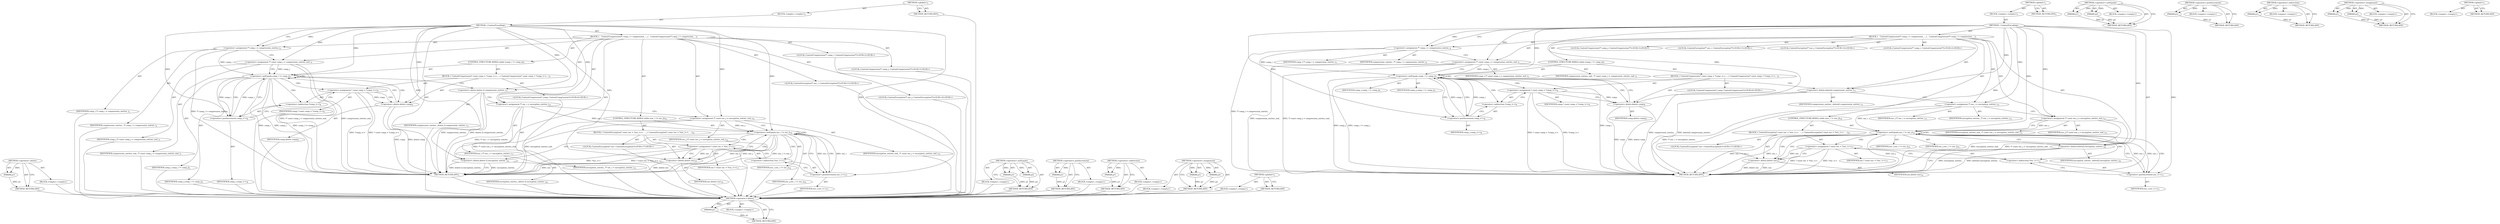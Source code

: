 digraph "&lt;global&gt;" {
vulnerable_97 [label=<(METHOD,&lt;operator&gt;.delete)>];
vulnerable_98 [label=<(PARAM,p1)>];
vulnerable_99 [label=<(BLOCK,&lt;empty&gt;,&lt;empty&gt;)>];
vulnerable_100 [label=<(METHOD_RETURN,ANY)>];
vulnerable_6 [label=<(METHOD,&lt;global&gt;)<SUB>1</SUB>>];
vulnerable_7 [label=<(BLOCK,&lt;empty&gt;,&lt;empty&gt;)<SUB>1</SUB>>];
vulnerable_8 [label=<(METHOD,~ContentEncoding)<SUB>1</SUB>>];
vulnerable_9 [label=<(BLOCK,{
   ContentCompression** comp_i = compression_...,{
   ContentCompression** comp_i = compression_...)<SUB>1</SUB>>];
vulnerable_10 [label="<(LOCAL,ContentCompression** comp_i: ContentCompression**)<SUB>2</SUB>>"];
vulnerable_11 [label=<(&lt;operator&gt;.assignment,** comp_i = compression_entries_)<SUB>2</SUB>>];
vulnerable_12 [label=<(IDENTIFIER,comp_i,** comp_i = compression_entries_)<SUB>2</SUB>>];
vulnerable_13 [label=<(IDENTIFIER,compression_entries_,** comp_i = compression_entries_)<SUB>2</SUB>>];
vulnerable_14 [label="<(LOCAL,ContentCompression** comp_j: ContentCompression**)<SUB>3</SUB>>"];
vulnerable_15 [label=<(&lt;operator&gt;.assignment,** const comp_j = compression_entries_end_)<SUB>3</SUB>>];
vulnerable_16 [label=<(IDENTIFIER,comp_j,** const comp_j = compression_entries_end_)<SUB>3</SUB>>];
vulnerable_17 [label=<(IDENTIFIER,compression_entries_end_,** const comp_j = compression_entries_end_)<SUB>3</SUB>>];
vulnerable_18 [label=<(CONTROL_STRUCTURE,WHILE,while (comp_i != comp_j))<SUB>5</SUB>>];
vulnerable_19 [label=<(&lt;operator&gt;.notEquals,comp_i != comp_j)<SUB>5</SUB>>];
vulnerable_20 [label=<(IDENTIFIER,comp_i,comp_i != comp_j)<SUB>5</SUB>>];
vulnerable_21 [label=<(IDENTIFIER,comp_j,comp_i != comp_j)<SUB>5</SUB>>];
vulnerable_22 [label=<(BLOCK,{
 ContentCompression* const comp = *comp_i++;
...,{
 ContentCompression* const comp = *comp_i++;
...)<SUB>5</SUB>>];
vulnerable_23 [label="<(LOCAL,ContentCompression* comp: ContentCompression*)<SUB>6</SUB>>"];
vulnerable_24 [label=<(&lt;operator&gt;.assignment,* const comp = *comp_i++)<SUB>6</SUB>>];
vulnerable_25 [label=<(IDENTIFIER,comp,* const comp = *comp_i++)<SUB>6</SUB>>];
vulnerable_26 [label=<(&lt;operator&gt;.indirection,*comp_i++)<SUB>6</SUB>>];
vulnerable_27 [label=<(&lt;operator&gt;.postIncrement,comp_i++)<SUB>6</SUB>>];
vulnerable_28 [label=<(IDENTIFIER,comp_i,comp_i++)<SUB>6</SUB>>];
vulnerable_29 [label=<(&lt;operator&gt;.delete,delete comp)<SUB>8</SUB>>];
vulnerable_30 [label=<(IDENTIFIER,comp,delete comp)<SUB>8</SUB>>];
vulnerable_31 [label=<(&lt;operator&gt;.delete,delete [] compression_entries_)<SUB>11</SUB>>];
vulnerable_32 [label=<(IDENTIFIER,compression_entries_,delete [] compression_entries_)<SUB>11</SUB>>];
vulnerable_33 [label="<(LOCAL,ContentEncryption** enc_i: ContentEncryption**)<SUB>13</SUB>>"];
vulnerable_34 [label=<(&lt;operator&gt;.assignment,** enc_i = encryption_entries_)<SUB>13</SUB>>];
vulnerable_35 [label=<(IDENTIFIER,enc_i,** enc_i = encryption_entries_)<SUB>13</SUB>>];
vulnerable_36 [label=<(IDENTIFIER,encryption_entries_,** enc_i = encryption_entries_)<SUB>13</SUB>>];
vulnerable_37 [label="<(LOCAL,ContentEncryption** enc_j: ContentEncryption**)<SUB>14</SUB>>"];
vulnerable_38 [label=<(&lt;operator&gt;.assignment,** const enc_j = encryption_entries_end_)<SUB>14</SUB>>];
vulnerable_39 [label=<(IDENTIFIER,enc_j,** const enc_j = encryption_entries_end_)<SUB>14</SUB>>];
vulnerable_40 [label=<(IDENTIFIER,encryption_entries_end_,** const enc_j = encryption_entries_end_)<SUB>14</SUB>>];
vulnerable_41 [label=<(CONTROL_STRUCTURE,WHILE,while (enc_i != enc_j))<SUB>16</SUB>>];
vulnerable_42 [label=<(&lt;operator&gt;.notEquals,enc_i != enc_j)<SUB>16</SUB>>];
vulnerable_43 [label=<(IDENTIFIER,enc_i,enc_i != enc_j)<SUB>16</SUB>>];
vulnerable_44 [label=<(IDENTIFIER,enc_j,enc_i != enc_j)<SUB>16</SUB>>];
vulnerable_45 [label=<(BLOCK,{
 ContentEncryption* const enc = *enc_i++;

  ...,{
 ContentEncryption* const enc = *enc_i++;

  ...)<SUB>16</SUB>>];
vulnerable_46 [label="<(LOCAL,ContentEncryption* enc: ContentEncryption*)<SUB>17</SUB>>"];
vulnerable_47 [label=<(&lt;operator&gt;.assignment,* const enc = *enc_i++)<SUB>17</SUB>>];
vulnerable_48 [label=<(IDENTIFIER,enc,* const enc = *enc_i++)<SUB>17</SUB>>];
vulnerable_49 [label=<(&lt;operator&gt;.indirection,*enc_i++)<SUB>17</SUB>>];
vulnerable_50 [label=<(&lt;operator&gt;.postIncrement,enc_i++)<SUB>17</SUB>>];
vulnerable_51 [label=<(IDENTIFIER,enc_i,enc_i++)<SUB>17</SUB>>];
vulnerable_52 [label=<(&lt;operator&gt;.delete,delete enc)<SUB>19</SUB>>];
vulnerable_53 [label=<(IDENTIFIER,enc,delete enc)<SUB>19</SUB>>];
vulnerable_54 [label=<(&lt;operator&gt;.delete,delete [] encryption_entries_)<SUB>22</SUB>>];
vulnerable_55 [label=<(IDENTIFIER,encryption_entries_,delete [] encryption_entries_)<SUB>22</SUB>>];
vulnerable_56 [label=<(METHOD_RETURN,ANY)<SUB>1</SUB>>];
vulnerable_58 [label=<(METHOD_RETURN,ANY)<SUB>1</SUB>>];
vulnerable_84 [label=<(METHOD,&lt;operator&gt;.notEquals)>];
vulnerable_85 [label=<(PARAM,p1)>];
vulnerable_86 [label=<(PARAM,p2)>];
vulnerable_87 [label=<(BLOCK,&lt;empty&gt;,&lt;empty&gt;)>];
vulnerable_88 [label=<(METHOD_RETURN,ANY)>];
vulnerable_93 [label=<(METHOD,&lt;operator&gt;.postIncrement)>];
vulnerable_94 [label=<(PARAM,p1)>];
vulnerable_95 [label=<(BLOCK,&lt;empty&gt;,&lt;empty&gt;)>];
vulnerable_96 [label=<(METHOD_RETURN,ANY)>];
vulnerable_89 [label=<(METHOD,&lt;operator&gt;.indirection)>];
vulnerable_90 [label=<(PARAM,p1)>];
vulnerable_91 [label=<(BLOCK,&lt;empty&gt;,&lt;empty&gt;)>];
vulnerable_92 [label=<(METHOD_RETURN,ANY)>];
vulnerable_79 [label=<(METHOD,&lt;operator&gt;.assignment)>];
vulnerable_80 [label=<(PARAM,p1)>];
vulnerable_81 [label=<(PARAM,p2)>];
vulnerable_82 [label=<(BLOCK,&lt;empty&gt;,&lt;empty&gt;)>];
vulnerable_83 [label=<(METHOD_RETURN,ANY)>];
vulnerable_73 [label=<(METHOD,&lt;global&gt;)<SUB>1</SUB>>];
vulnerable_74 [label=<(BLOCK,&lt;empty&gt;,&lt;empty&gt;)>];
vulnerable_75 [label=<(METHOD_RETURN,ANY)>];
fixed_97 [label=<(METHOD,&lt;operator&gt;.delete)>];
fixed_98 [label=<(PARAM,p1)>];
fixed_99 [label=<(BLOCK,&lt;empty&gt;,&lt;empty&gt;)>];
fixed_100 [label=<(METHOD_RETURN,ANY)>];
fixed_6 [label=<(METHOD,&lt;global&gt;)<SUB>1</SUB>>];
fixed_7 [label=<(BLOCK,&lt;empty&gt;,&lt;empty&gt;)<SUB>1</SUB>>];
fixed_8 [label=<(METHOD,~ContentEncoding)<SUB>1</SUB>>];
fixed_9 [label=<(BLOCK,{
   ContentCompression** comp_i = compression_...,{
   ContentCompression** comp_i = compression_...)<SUB>1</SUB>>];
fixed_10 [label="<(LOCAL,ContentCompression** comp_i: ContentCompression**)<SUB>2</SUB>>"];
fixed_11 [label=<(&lt;operator&gt;.assignment,** comp_i = compression_entries_)<SUB>2</SUB>>];
fixed_12 [label=<(IDENTIFIER,comp_i,** comp_i = compression_entries_)<SUB>2</SUB>>];
fixed_13 [label=<(IDENTIFIER,compression_entries_,** comp_i = compression_entries_)<SUB>2</SUB>>];
fixed_14 [label="<(LOCAL,ContentCompression** comp_j: ContentCompression**)<SUB>3</SUB>>"];
fixed_15 [label=<(&lt;operator&gt;.assignment,** const comp_j = compression_entries_end_)<SUB>3</SUB>>];
fixed_16 [label=<(IDENTIFIER,comp_j,** const comp_j = compression_entries_end_)<SUB>3</SUB>>];
fixed_17 [label=<(IDENTIFIER,compression_entries_end_,** const comp_j = compression_entries_end_)<SUB>3</SUB>>];
fixed_18 [label=<(CONTROL_STRUCTURE,WHILE,while (comp_i != comp_j))<SUB>5</SUB>>];
fixed_19 [label=<(&lt;operator&gt;.notEquals,comp_i != comp_j)<SUB>5</SUB>>];
fixed_20 [label=<(IDENTIFIER,comp_i,comp_i != comp_j)<SUB>5</SUB>>];
fixed_21 [label=<(IDENTIFIER,comp_j,comp_i != comp_j)<SUB>5</SUB>>];
fixed_22 [label=<(BLOCK,{
 ContentCompression* const comp = *comp_i++;
...,{
 ContentCompression* const comp = *comp_i++;
...)<SUB>5</SUB>>];
fixed_23 [label="<(LOCAL,ContentCompression* comp: ContentCompression*)<SUB>6</SUB>>"];
fixed_24 [label=<(&lt;operator&gt;.assignment,* const comp = *comp_i++)<SUB>6</SUB>>];
fixed_25 [label=<(IDENTIFIER,comp,* const comp = *comp_i++)<SUB>6</SUB>>];
fixed_26 [label=<(&lt;operator&gt;.indirection,*comp_i++)<SUB>6</SUB>>];
fixed_27 [label=<(&lt;operator&gt;.postIncrement,comp_i++)<SUB>6</SUB>>];
fixed_28 [label=<(IDENTIFIER,comp_i,comp_i++)<SUB>6</SUB>>];
fixed_29 [label=<(&lt;operator&gt;.delete,delete comp)<SUB>8</SUB>>];
fixed_30 [label=<(IDENTIFIER,comp,delete comp)<SUB>8</SUB>>];
fixed_31 [label=<(&lt;operator&gt;.delete,delete[] compression_entries_)<SUB>11</SUB>>];
fixed_32 [label=<(IDENTIFIER,compression_entries_,delete[] compression_entries_)<SUB>11</SUB>>];
fixed_33 [label="<(LOCAL,ContentEncryption** enc_i: ContentEncryption**)<SUB>13</SUB>>"];
fixed_34 [label=<(&lt;operator&gt;.assignment,** enc_i = encryption_entries_)<SUB>13</SUB>>];
fixed_35 [label=<(IDENTIFIER,enc_i,** enc_i = encryption_entries_)<SUB>13</SUB>>];
fixed_36 [label=<(IDENTIFIER,encryption_entries_,** enc_i = encryption_entries_)<SUB>13</SUB>>];
fixed_37 [label="<(LOCAL,ContentEncryption** enc_j: ContentEncryption**)<SUB>14</SUB>>"];
fixed_38 [label=<(&lt;operator&gt;.assignment,** const enc_j = encryption_entries_end_)<SUB>14</SUB>>];
fixed_39 [label=<(IDENTIFIER,enc_j,** const enc_j = encryption_entries_end_)<SUB>14</SUB>>];
fixed_40 [label=<(IDENTIFIER,encryption_entries_end_,** const enc_j = encryption_entries_end_)<SUB>14</SUB>>];
fixed_41 [label=<(CONTROL_STRUCTURE,WHILE,while (enc_i != enc_j))<SUB>16</SUB>>];
fixed_42 [label=<(&lt;operator&gt;.notEquals,enc_i != enc_j)<SUB>16</SUB>>];
fixed_43 [label=<(IDENTIFIER,enc_i,enc_i != enc_j)<SUB>16</SUB>>];
fixed_44 [label=<(IDENTIFIER,enc_j,enc_i != enc_j)<SUB>16</SUB>>];
fixed_45 [label=<(BLOCK,{
 ContentEncryption* const enc = *enc_i++;

  ...,{
 ContentEncryption* const enc = *enc_i++;

  ...)<SUB>16</SUB>>];
fixed_46 [label="<(LOCAL,ContentEncryption* enc: ContentEncryption*)<SUB>17</SUB>>"];
fixed_47 [label=<(&lt;operator&gt;.assignment,* const enc = *enc_i++)<SUB>17</SUB>>];
fixed_48 [label=<(IDENTIFIER,enc,* const enc = *enc_i++)<SUB>17</SUB>>];
fixed_49 [label=<(&lt;operator&gt;.indirection,*enc_i++)<SUB>17</SUB>>];
fixed_50 [label=<(&lt;operator&gt;.postIncrement,enc_i++)<SUB>17</SUB>>];
fixed_51 [label=<(IDENTIFIER,enc_i,enc_i++)<SUB>17</SUB>>];
fixed_52 [label=<(&lt;operator&gt;.delete,delete enc)<SUB>19</SUB>>];
fixed_53 [label=<(IDENTIFIER,enc,delete enc)<SUB>19</SUB>>];
fixed_54 [label=<(&lt;operator&gt;.delete,delete[] encryption_entries_)<SUB>22</SUB>>];
fixed_55 [label=<(IDENTIFIER,encryption_entries_,delete[] encryption_entries_)<SUB>22</SUB>>];
fixed_56 [label=<(METHOD_RETURN,ANY)<SUB>1</SUB>>];
fixed_58 [label=<(METHOD_RETURN,ANY)<SUB>1</SUB>>];
fixed_84 [label=<(METHOD,&lt;operator&gt;.notEquals)>];
fixed_85 [label=<(PARAM,p1)>];
fixed_86 [label=<(PARAM,p2)>];
fixed_87 [label=<(BLOCK,&lt;empty&gt;,&lt;empty&gt;)>];
fixed_88 [label=<(METHOD_RETURN,ANY)>];
fixed_93 [label=<(METHOD,&lt;operator&gt;.postIncrement)>];
fixed_94 [label=<(PARAM,p1)>];
fixed_95 [label=<(BLOCK,&lt;empty&gt;,&lt;empty&gt;)>];
fixed_96 [label=<(METHOD_RETURN,ANY)>];
fixed_89 [label=<(METHOD,&lt;operator&gt;.indirection)>];
fixed_90 [label=<(PARAM,p1)>];
fixed_91 [label=<(BLOCK,&lt;empty&gt;,&lt;empty&gt;)>];
fixed_92 [label=<(METHOD_RETURN,ANY)>];
fixed_79 [label=<(METHOD,&lt;operator&gt;.assignment)>];
fixed_80 [label=<(PARAM,p1)>];
fixed_81 [label=<(PARAM,p2)>];
fixed_82 [label=<(BLOCK,&lt;empty&gt;,&lt;empty&gt;)>];
fixed_83 [label=<(METHOD_RETURN,ANY)>];
fixed_73 [label=<(METHOD,&lt;global&gt;)<SUB>1</SUB>>];
fixed_74 [label=<(BLOCK,&lt;empty&gt;,&lt;empty&gt;)>];
fixed_75 [label=<(METHOD_RETURN,ANY)>];
vulnerable_97 -> vulnerable_98  [key=0, label="AST: "];
vulnerable_97 -> vulnerable_98  [key=1, label="DDG: "];
vulnerable_97 -> vulnerable_99  [key=0, label="AST: "];
vulnerable_97 -> vulnerable_100  [key=0, label="AST: "];
vulnerable_97 -> vulnerable_100  [key=1, label="CFG: "];
vulnerable_98 -> vulnerable_100  [key=0, label="DDG: p1"];
vulnerable_99 -> fixed_97  [key=0];
vulnerable_100 -> fixed_97  [key=0];
vulnerable_6 -> vulnerable_7  [key=0, label="AST: "];
vulnerable_6 -> vulnerable_58  [key=0, label="AST: "];
vulnerable_6 -> vulnerable_58  [key=1, label="CFG: "];
vulnerable_7 -> vulnerable_8  [key=0, label="AST: "];
vulnerable_8 -> vulnerable_9  [key=0, label="AST: "];
vulnerable_8 -> vulnerable_56  [key=0, label="AST: "];
vulnerable_8 -> vulnerable_11  [key=0, label="CFG: "];
vulnerable_8 -> vulnerable_11  [key=1, label="DDG: "];
vulnerable_8 -> vulnerable_15  [key=0, label="DDG: "];
vulnerable_8 -> vulnerable_34  [key=0, label="DDG: "];
vulnerable_8 -> vulnerable_38  [key=0, label="DDG: "];
vulnerable_8 -> vulnerable_31  [key=0, label="DDG: "];
vulnerable_8 -> vulnerable_54  [key=0, label="DDG: "];
vulnerable_8 -> vulnerable_19  [key=0, label="DDG: "];
vulnerable_8 -> vulnerable_42  [key=0, label="DDG: "];
vulnerable_8 -> vulnerable_29  [key=0, label="DDG: "];
vulnerable_8 -> vulnerable_52  [key=0, label="DDG: "];
vulnerable_8 -> vulnerable_27  [key=0, label="DDG: "];
vulnerable_8 -> vulnerable_50  [key=0, label="DDG: "];
vulnerable_9 -> vulnerable_10  [key=0, label="AST: "];
vulnerable_9 -> vulnerable_11  [key=0, label="AST: "];
vulnerable_9 -> vulnerable_14  [key=0, label="AST: "];
vulnerable_9 -> vulnerable_15  [key=0, label="AST: "];
vulnerable_9 -> vulnerable_18  [key=0, label="AST: "];
vulnerable_9 -> vulnerable_31  [key=0, label="AST: "];
vulnerable_9 -> vulnerable_33  [key=0, label="AST: "];
vulnerable_9 -> vulnerable_34  [key=0, label="AST: "];
vulnerable_9 -> vulnerable_37  [key=0, label="AST: "];
vulnerable_9 -> vulnerable_38  [key=0, label="AST: "];
vulnerable_9 -> vulnerable_41  [key=0, label="AST: "];
vulnerable_9 -> vulnerable_54  [key=0, label="AST: "];
vulnerable_10 -> fixed_97  [key=0];
vulnerable_11 -> vulnerable_12  [key=0, label="AST: "];
vulnerable_11 -> vulnerable_13  [key=0, label="AST: "];
vulnerable_11 -> vulnerable_15  [key=0, label="CFG: "];
vulnerable_11 -> vulnerable_56  [key=0, label="DDG: ** comp_i = compression_entries_"];
vulnerable_11 -> vulnerable_19  [key=0, label="DDG: comp_i"];
vulnerable_12 -> fixed_97  [key=0];
vulnerable_13 -> fixed_97  [key=0];
vulnerable_14 -> fixed_97  [key=0];
vulnerable_15 -> vulnerable_16  [key=0, label="AST: "];
vulnerable_15 -> vulnerable_17  [key=0, label="AST: "];
vulnerable_15 -> vulnerable_19  [key=0, label="CFG: "];
vulnerable_15 -> vulnerable_19  [key=1, label="DDG: comp_j"];
vulnerable_15 -> vulnerable_56  [key=0, label="DDG: ** const comp_j = compression_entries_end_"];
vulnerable_15 -> vulnerable_56  [key=1, label="DDG: compression_entries_end_"];
vulnerable_16 -> fixed_97  [key=0];
vulnerable_17 -> fixed_97  [key=0];
vulnerable_18 -> vulnerable_19  [key=0, label="AST: "];
vulnerable_18 -> vulnerable_22  [key=0, label="AST: "];
vulnerable_19 -> vulnerable_20  [key=0, label="AST: "];
vulnerable_19 -> vulnerable_21  [key=0, label="AST: "];
vulnerable_19 -> vulnerable_27  [key=0, label="CFG: "];
vulnerable_19 -> vulnerable_27  [key=1, label="DDG: comp_i"];
vulnerable_19 -> vulnerable_27  [key=2, label="CDG: "];
vulnerable_19 -> vulnerable_31  [key=0, label="CFG: "];
vulnerable_19 -> vulnerable_56  [key=0, label="DDG: comp_i"];
vulnerable_19 -> vulnerable_56  [key=1, label="DDG: comp_j"];
vulnerable_19 -> vulnerable_56  [key=2, label="DDG: comp_i != comp_j"];
vulnerable_19 -> vulnerable_24  [key=0, label="CDG: "];
vulnerable_19 -> vulnerable_29  [key=0, label="CDG: "];
vulnerable_19 -> vulnerable_26  [key=0, label="CDG: "];
vulnerable_19 -> vulnerable_19  [key=0, label="CDG: "];
vulnerable_20 -> fixed_97  [key=0];
vulnerable_21 -> fixed_97  [key=0];
vulnerable_22 -> vulnerable_23  [key=0, label="AST: "];
vulnerable_22 -> vulnerable_24  [key=0, label="AST: "];
vulnerable_22 -> vulnerable_29  [key=0, label="AST: "];
vulnerable_23 -> fixed_97  [key=0];
vulnerable_24 -> vulnerable_25  [key=0, label="AST: "];
vulnerable_24 -> vulnerable_26  [key=0, label="AST: "];
vulnerable_24 -> vulnerable_29  [key=0, label="CFG: "];
vulnerable_24 -> vulnerable_29  [key=1, label="DDG: comp"];
vulnerable_24 -> vulnerable_56  [key=0, label="DDG: *comp_i++"];
vulnerable_24 -> vulnerable_56  [key=1, label="DDG: * const comp = *comp_i++"];
vulnerable_25 -> fixed_97  [key=0];
vulnerable_26 -> vulnerable_27  [key=0, label="AST: "];
vulnerable_26 -> vulnerable_24  [key=0, label="CFG: "];
vulnerable_27 -> vulnerable_28  [key=0, label="AST: "];
vulnerable_27 -> vulnerable_26  [key=0, label="CFG: "];
vulnerable_27 -> vulnerable_19  [key=0, label="DDG: comp_i"];
vulnerable_28 -> fixed_97  [key=0];
vulnerable_29 -> vulnerable_30  [key=0, label="AST: "];
vulnerable_29 -> vulnerable_19  [key=0, label="CFG: "];
vulnerable_29 -> vulnerable_56  [key=0, label="DDG: comp"];
vulnerable_29 -> vulnerable_56  [key=1, label="DDG: delete comp"];
vulnerable_30 -> fixed_97  [key=0];
vulnerable_31 -> vulnerable_32  [key=0, label="AST: "];
vulnerable_31 -> vulnerable_34  [key=0, label="CFG: "];
vulnerable_31 -> vulnerable_56  [key=0, label="DDG: compression_entries_"];
vulnerable_31 -> vulnerable_56  [key=1, label="DDG: delete [] compression_entries_"];
vulnerable_32 -> fixed_97  [key=0];
vulnerable_33 -> fixed_97  [key=0];
vulnerable_34 -> vulnerable_35  [key=0, label="AST: "];
vulnerable_34 -> vulnerable_36  [key=0, label="AST: "];
vulnerable_34 -> vulnerable_38  [key=0, label="CFG: "];
vulnerable_34 -> vulnerable_56  [key=0, label="DDG: ** enc_i = encryption_entries_"];
vulnerable_34 -> vulnerable_42  [key=0, label="DDG: enc_i"];
vulnerable_35 -> fixed_97  [key=0];
vulnerable_36 -> fixed_97  [key=0];
vulnerable_37 -> fixed_97  [key=0];
vulnerable_38 -> vulnerable_39  [key=0, label="AST: "];
vulnerable_38 -> vulnerable_40  [key=0, label="AST: "];
vulnerable_38 -> vulnerable_42  [key=0, label="CFG: "];
vulnerable_38 -> vulnerable_42  [key=1, label="DDG: enc_j"];
vulnerable_38 -> vulnerable_56  [key=0, label="DDG: ** const enc_j = encryption_entries_end_"];
vulnerable_38 -> vulnerable_56  [key=1, label="DDG: encryption_entries_end_"];
vulnerable_39 -> fixed_97  [key=0];
vulnerable_40 -> fixed_97  [key=0];
vulnerable_41 -> vulnerable_42  [key=0, label="AST: "];
vulnerable_41 -> vulnerable_45  [key=0, label="AST: "];
vulnerable_42 -> vulnerable_43  [key=0, label="AST: "];
vulnerable_42 -> vulnerable_44  [key=0, label="AST: "];
vulnerable_42 -> vulnerable_50  [key=0, label="CFG: "];
vulnerable_42 -> vulnerable_50  [key=1, label="DDG: enc_i"];
vulnerable_42 -> vulnerable_50  [key=2, label="CDG: "];
vulnerable_42 -> vulnerable_54  [key=0, label="CFG: "];
vulnerable_42 -> vulnerable_56  [key=0, label="DDG: enc_i"];
vulnerable_42 -> vulnerable_56  [key=1, label="DDG: enc_j"];
vulnerable_42 -> vulnerable_56  [key=2, label="DDG: enc_i != enc_j"];
vulnerable_42 -> vulnerable_47  [key=0, label="CDG: "];
vulnerable_42 -> vulnerable_49  [key=0, label="CDG: "];
vulnerable_42 -> vulnerable_42  [key=0, label="CDG: "];
vulnerable_42 -> vulnerable_52  [key=0, label="CDG: "];
vulnerable_43 -> fixed_97  [key=0];
vulnerable_44 -> fixed_97  [key=0];
vulnerable_45 -> vulnerable_46  [key=0, label="AST: "];
vulnerable_45 -> vulnerable_47  [key=0, label="AST: "];
vulnerable_45 -> vulnerable_52  [key=0, label="AST: "];
vulnerable_46 -> fixed_97  [key=0];
vulnerable_47 -> vulnerable_48  [key=0, label="AST: "];
vulnerable_47 -> vulnerable_49  [key=0, label="AST: "];
vulnerable_47 -> vulnerable_52  [key=0, label="CFG: "];
vulnerable_47 -> vulnerable_52  [key=1, label="DDG: enc"];
vulnerable_47 -> vulnerable_56  [key=0, label="DDG: *enc_i++"];
vulnerable_47 -> vulnerable_56  [key=1, label="DDG: * const enc = *enc_i++"];
vulnerable_48 -> fixed_97  [key=0];
vulnerable_49 -> vulnerable_50  [key=0, label="AST: "];
vulnerable_49 -> vulnerable_47  [key=0, label="CFG: "];
vulnerable_50 -> vulnerable_51  [key=0, label="AST: "];
vulnerable_50 -> vulnerable_49  [key=0, label="CFG: "];
vulnerable_50 -> vulnerable_42  [key=0, label="DDG: enc_i"];
vulnerable_51 -> fixed_97  [key=0];
vulnerable_52 -> vulnerable_53  [key=0, label="AST: "];
vulnerable_52 -> vulnerable_42  [key=0, label="CFG: "];
vulnerable_52 -> vulnerable_56  [key=0, label="DDG: enc"];
vulnerable_52 -> vulnerable_56  [key=1, label="DDG: delete enc"];
vulnerable_53 -> fixed_97  [key=0];
vulnerable_54 -> vulnerable_55  [key=0, label="AST: "];
vulnerable_54 -> vulnerable_56  [key=0, label="CFG: "];
vulnerable_54 -> vulnerable_56  [key=1, label="DDG: encryption_entries_"];
vulnerable_54 -> vulnerable_56  [key=2, label="DDG: delete [] encryption_entries_"];
vulnerable_55 -> fixed_97  [key=0];
vulnerable_56 -> fixed_97  [key=0];
vulnerable_58 -> fixed_97  [key=0];
vulnerable_84 -> vulnerable_85  [key=0, label="AST: "];
vulnerable_84 -> vulnerable_85  [key=1, label="DDG: "];
vulnerable_84 -> vulnerable_87  [key=0, label="AST: "];
vulnerable_84 -> vulnerable_86  [key=0, label="AST: "];
vulnerable_84 -> vulnerable_86  [key=1, label="DDG: "];
vulnerable_84 -> vulnerable_88  [key=0, label="AST: "];
vulnerable_84 -> vulnerable_88  [key=1, label="CFG: "];
vulnerable_85 -> vulnerable_88  [key=0, label="DDG: p1"];
vulnerable_86 -> vulnerable_88  [key=0, label="DDG: p2"];
vulnerable_87 -> fixed_97  [key=0];
vulnerable_88 -> fixed_97  [key=0];
vulnerable_93 -> vulnerable_94  [key=0, label="AST: "];
vulnerable_93 -> vulnerable_94  [key=1, label="DDG: "];
vulnerable_93 -> vulnerable_95  [key=0, label="AST: "];
vulnerable_93 -> vulnerable_96  [key=0, label="AST: "];
vulnerable_93 -> vulnerable_96  [key=1, label="CFG: "];
vulnerable_94 -> vulnerable_96  [key=0, label="DDG: p1"];
vulnerable_95 -> fixed_97  [key=0];
vulnerable_96 -> fixed_97  [key=0];
vulnerable_89 -> vulnerable_90  [key=0, label="AST: "];
vulnerable_89 -> vulnerable_90  [key=1, label="DDG: "];
vulnerable_89 -> vulnerable_91  [key=0, label="AST: "];
vulnerable_89 -> vulnerable_92  [key=0, label="AST: "];
vulnerable_89 -> vulnerable_92  [key=1, label="CFG: "];
vulnerable_90 -> vulnerable_92  [key=0, label="DDG: p1"];
vulnerable_91 -> fixed_97  [key=0];
vulnerable_92 -> fixed_97  [key=0];
vulnerable_79 -> vulnerable_80  [key=0, label="AST: "];
vulnerable_79 -> vulnerable_80  [key=1, label="DDG: "];
vulnerable_79 -> vulnerable_82  [key=0, label="AST: "];
vulnerable_79 -> vulnerable_81  [key=0, label="AST: "];
vulnerable_79 -> vulnerable_81  [key=1, label="DDG: "];
vulnerable_79 -> vulnerable_83  [key=0, label="AST: "];
vulnerable_79 -> vulnerable_83  [key=1, label="CFG: "];
vulnerable_80 -> vulnerable_83  [key=0, label="DDG: p1"];
vulnerable_81 -> vulnerable_83  [key=0, label="DDG: p2"];
vulnerable_82 -> fixed_97  [key=0];
vulnerable_83 -> fixed_97  [key=0];
vulnerable_73 -> vulnerable_74  [key=0, label="AST: "];
vulnerable_73 -> vulnerable_75  [key=0, label="AST: "];
vulnerable_73 -> vulnerable_75  [key=1, label="CFG: "];
vulnerable_74 -> fixed_97  [key=0];
vulnerable_75 -> fixed_97  [key=0];
fixed_97 -> fixed_98  [key=0, label="AST: "];
fixed_97 -> fixed_98  [key=1, label="DDG: "];
fixed_97 -> fixed_99  [key=0, label="AST: "];
fixed_97 -> fixed_100  [key=0, label="AST: "];
fixed_97 -> fixed_100  [key=1, label="CFG: "];
fixed_98 -> fixed_100  [key=0, label="DDG: p1"];
fixed_6 -> fixed_7  [key=0, label="AST: "];
fixed_6 -> fixed_58  [key=0, label="AST: "];
fixed_6 -> fixed_58  [key=1, label="CFG: "];
fixed_7 -> fixed_8  [key=0, label="AST: "];
fixed_8 -> fixed_9  [key=0, label="AST: "];
fixed_8 -> fixed_56  [key=0, label="AST: "];
fixed_8 -> fixed_11  [key=0, label="CFG: "];
fixed_8 -> fixed_11  [key=1, label="DDG: "];
fixed_8 -> fixed_15  [key=0, label="DDG: "];
fixed_8 -> fixed_34  [key=0, label="DDG: "];
fixed_8 -> fixed_38  [key=0, label="DDG: "];
fixed_8 -> fixed_31  [key=0, label="DDG: "];
fixed_8 -> fixed_54  [key=0, label="DDG: "];
fixed_8 -> fixed_19  [key=0, label="DDG: "];
fixed_8 -> fixed_42  [key=0, label="DDG: "];
fixed_8 -> fixed_29  [key=0, label="DDG: "];
fixed_8 -> fixed_52  [key=0, label="DDG: "];
fixed_8 -> fixed_27  [key=0, label="DDG: "];
fixed_8 -> fixed_50  [key=0, label="DDG: "];
fixed_9 -> fixed_10  [key=0, label="AST: "];
fixed_9 -> fixed_11  [key=0, label="AST: "];
fixed_9 -> fixed_14  [key=0, label="AST: "];
fixed_9 -> fixed_15  [key=0, label="AST: "];
fixed_9 -> fixed_18  [key=0, label="AST: "];
fixed_9 -> fixed_31  [key=0, label="AST: "];
fixed_9 -> fixed_33  [key=0, label="AST: "];
fixed_9 -> fixed_34  [key=0, label="AST: "];
fixed_9 -> fixed_37  [key=0, label="AST: "];
fixed_9 -> fixed_38  [key=0, label="AST: "];
fixed_9 -> fixed_41  [key=0, label="AST: "];
fixed_9 -> fixed_54  [key=0, label="AST: "];
fixed_11 -> fixed_12  [key=0, label="AST: "];
fixed_11 -> fixed_13  [key=0, label="AST: "];
fixed_11 -> fixed_15  [key=0, label="CFG: "];
fixed_11 -> fixed_56  [key=0, label="DDG: ** comp_i = compression_entries_"];
fixed_11 -> fixed_19  [key=0, label="DDG: comp_i"];
fixed_15 -> fixed_16  [key=0, label="AST: "];
fixed_15 -> fixed_17  [key=0, label="AST: "];
fixed_15 -> fixed_19  [key=0, label="CFG: "];
fixed_15 -> fixed_19  [key=1, label="DDG: comp_j"];
fixed_15 -> fixed_56  [key=0, label="DDG: ** const comp_j = compression_entries_end_"];
fixed_15 -> fixed_56  [key=1, label="DDG: compression_entries_end_"];
fixed_18 -> fixed_19  [key=0, label="AST: "];
fixed_18 -> fixed_22  [key=0, label="AST: "];
fixed_19 -> fixed_20  [key=0, label="AST: "];
fixed_19 -> fixed_21  [key=0, label="AST: "];
fixed_19 -> fixed_27  [key=0, label="CFG: "];
fixed_19 -> fixed_27  [key=1, label="DDG: comp_i"];
fixed_19 -> fixed_27  [key=2, label="CDG: "];
fixed_19 -> fixed_31  [key=0, label="CFG: "];
fixed_19 -> fixed_56  [key=0, label="DDG: comp_i"];
fixed_19 -> fixed_56  [key=1, label="DDG: comp_j"];
fixed_19 -> fixed_56  [key=2, label="DDG: comp_i != comp_j"];
fixed_19 -> fixed_24  [key=0, label="CDG: "];
fixed_19 -> fixed_29  [key=0, label="CDG: "];
fixed_19 -> fixed_26  [key=0, label="CDG: "];
fixed_19 -> fixed_19  [key=0, label="CDG: "];
fixed_22 -> fixed_23  [key=0, label="AST: "];
fixed_22 -> fixed_24  [key=0, label="AST: "];
fixed_22 -> fixed_29  [key=0, label="AST: "];
fixed_24 -> fixed_25  [key=0, label="AST: "];
fixed_24 -> fixed_26  [key=0, label="AST: "];
fixed_24 -> fixed_29  [key=0, label="CFG: "];
fixed_24 -> fixed_29  [key=1, label="DDG: comp"];
fixed_24 -> fixed_56  [key=0, label="DDG: *comp_i++"];
fixed_24 -> fixed_56  [key=1, label="DDG: * const comp = *comp_i++"];
fixed_26 -> fixed_27  [key=0, label="AST: "];
fixed_26 -> fixed_24  [key=0, label="CFG: "];
fixed_27 -> fixed_28  [key=0, label="AST: "];
fixed_27 -> fixed_26  [key=0, label="CFG: "];
fixed_27 -> fixed_19  [key=0, label="DDG: comp_i"];
fixed_29 -> fixed_30  [key=0, label="AST: "];
fixed_29 -> fixed_19  [key=0, label="CFG: "];
fixed_29 -> fixed_56  [key=0, label="DDG: comp"];
fixed_29 -> fixed_56  [key=1, label="DDG: delete comp"];
fixed_31 -> fixed_32  [key=0, label="AST: "];
fixed_31 -> fixed_34  [key=0, label="CFG: "];
fixed_31 -> fixed_56  [key=0, label="DDG: compression_entries_"];
fixed_31 -> fixed_56  [key=1, label="DDG: delete[] compression_entries_"];
fixed_34 -> fixed_35  [key=0, label="AST: "];
fixed_34 -> fixed_36  [key=0, label="AST: "];
fixed_34 -> fixed_38  [key=0, label="CFG: "];
fixed_34 -> fixed_56  [key=0, label="DDG: ** enc_i = encryption_entries_"];
fixed_34 -> fixed_42  [key=0, label="DDG: enc_i"];
fixed_38 -> fixed_39  [key=0, label="AST: "];
fixed_38 -> fixed_40  [key=0, label="AST: "];
fixed_38 -> fixed_42  [key=0, label="CFG: "];
fixed_38 -> fixed_42  [key=1, label="DDG: enc_j"];
fixed_38 -> fixed_56  [key=0, label="DDG: ** const enc_j = encryption_entries_end_"];
fixed_38 -> fixed_56  [key=1, label="DDG: encryption_entries_end_"];
fixed_41 -> fixed_42  [key=0, label="AST: "];
fixed_41 -> fixed_45  [key=0, label="AST: "];
fixed_42 -> fixed_43  [key=0, label="AST: "];
fixed_42 -> fixed_44  [key=0, label="AST: "];
fixed_42 -> fixed_50  [key=0, label="CFG: "];
fixed_42 -> fixed_50  [key=1, label="DDG: enc_i"];
fixed_42 -> fixed_50  [key=2, label="CDG: "];
fixed_42 -> fixed_54  [key=0, label="CFG: "];
fixed_42 -> fixed_56  [key=0, label="DDG: enc_i"];
fixed_42 -> fixed_56  [key=1, label="DDG: enc_j"];
fixed_42 -> fixed_56  [key=2, label="DDG: enc_i != enc_j"];
fixed_42 -> fixed_47  [key=0, label="CDG: "];
fixed_42 -> fixed_49  [key=0, label="CDG: "];
fixed_42 -> fixed_42  [key=0, label="CDG: "];
fixed_42 -> fixed_52  [key=0, label="CDG: "];
fixed_45 -> fixed_46  [key=0, label="AST: "];
fixed_45 -> fixed_47  [key=0, label="AST: "];
fixed_45 -> fixed_52  [key=0, label="AST: "];
fixed_47 -> fixed_48  [key=0, label="AST: "];
fixed_47 -> fixed_49  [key=0, label="AST: "];
fixed_47 -> fixed_52  [key=0, label="CFG: "];
fixed_47 -> fixed_52  [key=1, label="DDG: enc"];
fixed_47 -> fixed_56  [key=0, label="DDG: *enc_i++"];
fixed_47 -> fixed_56  [key=1, label="DDG: * const enc = *enc_i++"];
fixed_49 -> fixed_50  [key=0, label="AST: "];
fixed_49 -> fixed_47  [key=0, label="CFG: "];
fixed_50 -> fixed_51  [key=0, label="AST: "];
fixed_50 -> fixed_49  [key=0, label="CFG: "];
fixed_50 -> fixed_42  [key=0, label="DDG: enc_i"];
fixed_52 -> fixed_53  [key=0, label="AST: "];
fixed_52 -> fixed_42  [key=0, label="CFG: "];
fixed_52 -> fixed_56  [key=0, label="DDG: enc"];
fixed_52 -> fixed_56  [key=1, label="DDG: delete enc"];
fixed_54 -> fixed_55  [key=0, label="AST: "];
fixed_54 -> fixed_56  [key=0, label="CFG: "];
fixed_54 -> fixed_56  [key=1, label="DDG: encryption_entries_"];
fixed_54 -> fixed_56  [key=2, label="DDG: delete[] encryption_entries_"];
fixed_84 -> fixed_85  [key=0, label="AST: "];
fixed_84 -> fixed_85  [key=1, label="DDG: "];
fixed_84 -> fixed_87  [key=0, label="AST: "];
fixed_84 -> fixed_86  [key=0, label="AST: "];
fixed_84 -> fixed_86  [key=1, label="DDG: "];
fixed_84 -> fixed_88  [key=0, label="AST: "];
fixed_84 -> fixed_88  [key=1, label="CFG: "];
fixed_85 -> fixed_88  [key=0, label="DDG: p1"];
fixed_86 -> fixed_88  [key=0, label="DDG: p2"];
fixed_93 -> fixed_94  [key=0, label="AST: "];
fixed_93 -> fixed_94  [key=1, label="DDG: "];
fixed_93 -> fixed_95  [key=0, label="AST: "];
fixed_93 -> fixed_96  [key=0, label="AST: "];
fixed_93 -> fixed_96  [key=1, label="CFG: "];
fixed_94 -> fixed_96  [key=0, label="DDG: p1"];
fixed_89 -> fixed_90  [key=0, label="AST: "];
fixed_89 -> fixed_90  [key=1, label="DDG: "];
fixed_89 -> fixed_91  [key=0, label="AST: "];
fixed_89 -> fixed_92  [key=0, label="AST: "];
fixed_89 -> fixed_92  [key=1, label="CFG: "];
fixed_90 -> fixed_92  [key=0, label="DDG: p1"];
fixed_79 -> fixed_80  [key=0, label="AST: "];
fixed_79 -> fixed_80  [key=1, label="DDG: "];
fixed_79 -> fixed_82  [key=0, label="AST: "];
fixed_79 -> fixed_81  [key=0, label="AST: "];
fixed_79 -> fixed_81  [key=1, label="DDG: "];
fixed_79 -> fixed_83  [key=0, label="AST: "];
fixed_79 -> fixed_83  [key=1, label="CFG: "];
fixed_80 -> fixed_83  [key=0, label="DDG: p1"];
fixed_81 -> fixed_83  [key=0, label="DDG: p2"];
fixed_73 -> fixed_74  [key=0, label="AST: "];
fixed_73 -> fixed_75  [key=0, label="AST: "];
fixed_73 -> fixed_75  [key=1, label="CFG: "];
}
